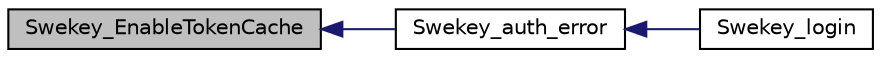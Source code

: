 digraph G
{
  edge [fontname="Helvetica",fontsize="10",labelfontname="Helvetica",labelfontsize="10"];
  node [fontname="Helvetica",fontsize="10",shape=record];
  rankdir="LR";
  Node1 [label="Swekey_EnableTokenCache",height=0.2,width=0.4,color="black", fillcolor="grey75", style="filled" fontcolor="black"];
  Node1 -> Node2 [dir="back",color="midnightblue",fontsize="10",style="solid",fontname="Helvetica"];
  Node2 [label="Swekey_auth_error",height=0.2,width=0.4,color="black", fillcolor="white", style="filled",URL="$swekey_8auth_8lib_8php.html#a67ffb3938222a21db61c6de1df112991",tooltip="Handle Swekey authentication error."];
  Node2 -> Node3 [dir="back",color="midnightblue",fontsize="10",style="solid",fontname="Helvetica"];
  Node3 [label="Swekey_login",height=0.2,width=0.4,color="black", fillcolor="white", style="filled",URL="$swekey_8auth_8lib_8php.html#a6b25bd9dd16efb57112bc0ec08d2342c",tooltip="Perform login using Swekey."];
}
